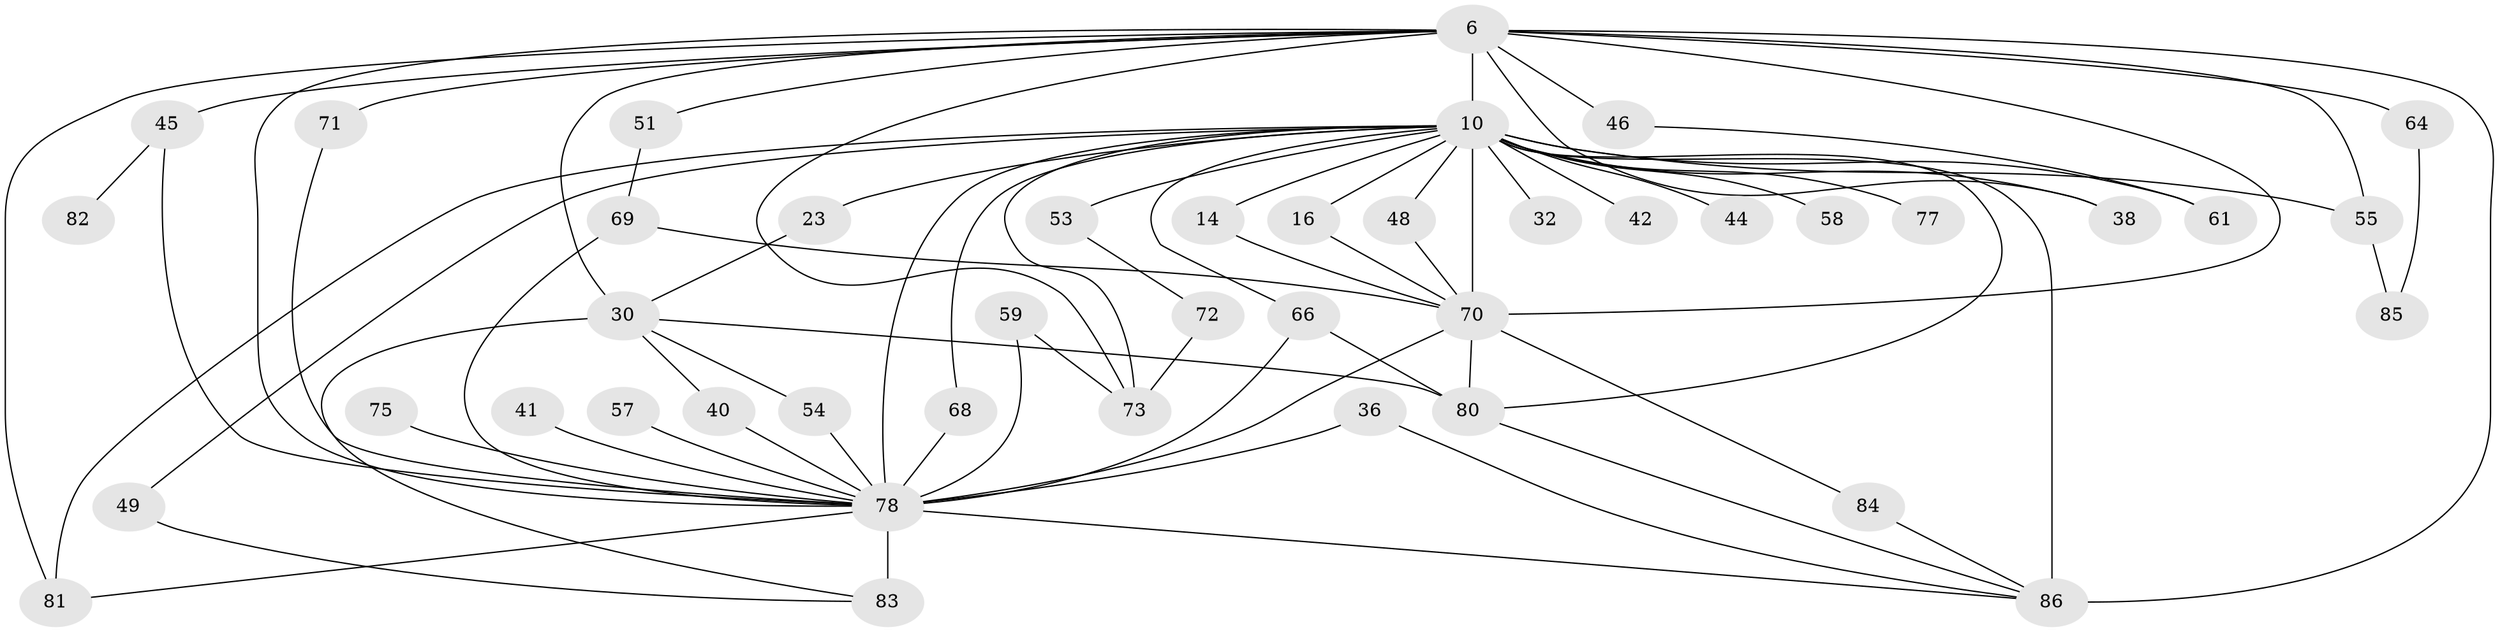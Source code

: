 // original degree distribution, {24: 0.011627906976744186, 26: 0.011627906976744186, 20: 0.023255813953488372, 23: 0.011627906976744186, 18: 0.011627906976744186, 16: 0.011627906976744186, 11: 0.011627906976744186, 14: 0.011627906976744186, 17: 0.011627906976744186, 4: 0.1511627906976744, 7: 0.011627906976744186, 2: 0.5232558139534884, 5: 0.011627906976744186, 6: 0.011627906976744186, 3: 0.1744186046511628}
// Generated by graph-tools (version 1.1) at 2025/02/03/05/25 17:02:38]
// undirected, 43 vertices, 76 edges
graph export_dot {
graph [start="1"]
  node [color=gray90,style=filled];
  6 [super="+3"];
  10 [super="+7+4"];
  14;
  16;
  23;
  30 [super="+12"];
  32;
  36;
  38;
  40;
  41;
  42;
  44;
  45 [super="+17+37"];
  46;
  48;
  49;
  51;
  53;
  54 [super="+50"];
  55 [super="+52"];
  57;
  58;
  59;
  61;
  64 [super="+56"];
  66 [super="+13"];
  68 [super="+35"];
  69 [super="+15"];
  70 [super="+62+9"];
  71;
  72;
  73 [super="+34+11"];
  75;
  77;
  78 [super="+76"];
  80 [super="+47+79"];
  81 [super="+25+74+28"];
  82;
  83 [super="+24+67"];
  84;
  85;
  86 [super="+63+65"];
  6 -- 10 [weight=8];
  6 -- 46 [weight=2];
  6 -- 51;
  6 -- 71;
  6 -- 64 [weight=3];
  6 -- 81 [weight=2];
  6 -- 30 [weight=3];
  6 -- 38;
  6 -- 45 [weight=3];
  6 -- 55;
  6 -- 70 [weight=5];
  6 -- 73;
  6 -- 86;
  6 -- 78 [weight=4];
  10 -- 42 [weight=2];
  10 -- 48;
  10 -- 49;
  10 -- 32 [weight=2];
  10 -- 44 [weight=2];
  10 -- 14;
  10 -- 77 [weight=2];
  10 -- 68;
  10 -- 66;
  10 -- 78 [weight=12];
  10 -- 16;
  10 -- 23;
  10 -- 38;
  10 -- 53 [weight=2];
  10 -- 55 [weight=2];
  10 -- 58 [weight=2];
  10 -- 61;
  10 -- 70 [weight=9];
  10 -- 86 [weight=6];
  10 -- 73 [weight=3];
  10 -- 81 [weight=2];
  10 -- 80;
  14 -- 70;
  16 -- 70;
  23 -- 30;
  30 -- 40;
  30 -- 83;
  30 -- 80;
  30 -- 54;
  36 -- 86;
  36 -- 78;
  40 -- 78;
  41 -- 78;
  45 -- 82 [weight=2];
  45 -- 78;
  46 -- 61;
  48 -- 70;
  49 -- 83;
  51 -- 69;
  53 -- 72;
  54 -- 78;
  55 -- 85;
  57 -- 78;
  59 -- 73;
  59 -- 78;
  64 -- 85;
  66 -- 80 [weight=2];
  66 -- 78 [weight=2];
  68 -- 78 [weight=2];
  69 -- 70;
  69 -- 78 [weight=2];
  70 -- 84;
  70 -- 80;
  70 -- 78 [weight=4];
  71 -- 78;
  72 -- 73;
  75 -- 78;
  78 -- 81 [weight=3];
  78 -- 83 [weight=4];
  78 -- 86;
  80 -- 86;
  84 -- 86;
}
